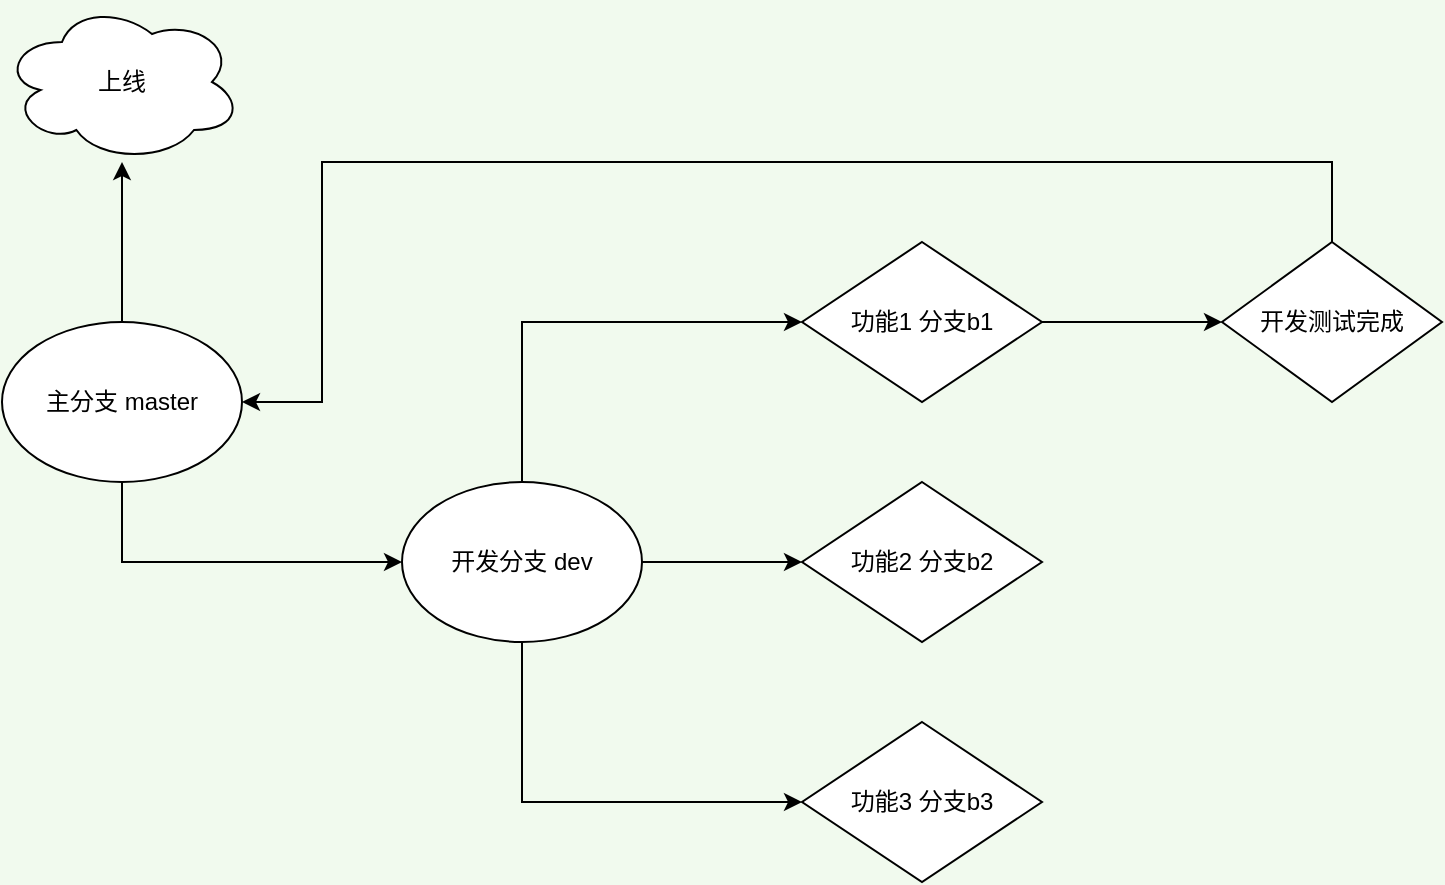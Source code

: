 <mxfile version="20.0.4" type="github">
  <diagram id="oFQ-JHp76jdHn1Qx9h-n" name="第 1 页">
    <mxGraphModel dx="1422" dy="762" grid="1" gridSize="10" guides="1" tooltips="1" connect="1" arrows="1" fold="1" page="1" pageScale="1" pageWidth="1169" pageHeight="827" background="#F1FAEE" math="0" shadow="0">
      <root>
        <mxCell id="0" />
        <mxCell id="1" parent="0" />
        <mxCell id="0_v1SrCNL-J_Jo2aVob1-1" value="主分支 master" style="ellipse;whiteSpace=wrap;html=1;" vertex="1" parent="1">
          <mxGeometry x="120" y="240" width="120" height="80" as="geometry" />
        </mxCell>
        <mxCell id="0_v1SrCNL-J_Jo2aVob1-13" value="" style="edgeStyle=orthogonalEdgeStyle;rounded=0;orthogonalLoop=1;jettySize=auto;html=1;" edge="1" parent="1" source="0_v1SrCNL-J_Jo2aVob1-2" target="0_v1SrCNL-J_Jo2aVob1-12">
          <mxGeometry relative="1" as="geometry" />
        </mxCell>
        <mxCell id="0_v1SrCNL-J_Jo2aVob1-2" value="开发分支 dev" style="ellipse;whiteSpace=wrap;html=1;" vertex="1" parent="1">
          <mxGeometry x="320" y="320" width="120" height="80" as="geometry" />
        </mxCell>
        <mxCell id="0_v1SrCNL-J_Jo2aVob1-15" value="" style="edgeStyle=orthogonalEdgeStyle;rounded=0;orthogonalLoop=1;jettySize=auto;html=1;" edge="1" parent="1" source="0_v1SrCNL-J_Jo2aVob1-5" target="0_v1SrCNL-J_Jo2aVob1-14">
          <mxGeometry relative="1" as="geometry" />
        </mxCell>
        <mxCell id="0_v1SrCNL-J_Jo2aVob1-5" value="功能1 分支b1" style="rhombus;whiteSpace=wrap;html=1;" vertex="1" parent="1">
          <mxGeometry x="520" y="200" width="120" height="80" as="geometry" />
        </mxCell>
        <mxCell id="0_v1SrCNL-J_Jo2aVob1-6" value="功能3 分支b3" style="rhombus;whiteSpace=wrap;html=1;" vertex="1" parent="1">
          <mxGeometry x="520" y="440" width="120" height="80" as="geometry" />
        </mxCell>
        <mxCell id="0_v1SrCNL-J_Jo2aVob1-9" value="" style="endArrow=classic;html=1;rounded=0;exitX=0.5;exitY=1;exitDx=0;exitDy=0;entryX=0;entryY=0.5;entryDx=0;entryDy=0;" edge="1" parent="1" source="0_v1SrCNL-J_Jo2aVob1-1" target="0_v1SrCNL-J_Jo2aVob1-2">
          <mxGeometry width="50" height="50" relative="1" as="geometry">
            <mxPoint x="160" y="400" as="sourcePoint" />
            <mxPoint x="210" y="350" as="targetPoint" />
            <Array as="points">
              <mxPoint x="180" y="360" />
            </Array>
          </mxGeometry>
        </mxCell>
        <mxCell id="0_v1SrCNL-J_Jo2aVob1-10" value="" style="endArrow=classic;html=1;rounded=0;exitX=0.5;exitY=1;exitDx=0;exitDy=0;entryX=0;entryY=0.5;entryDx=0;entryDy=0;" edge="1" parent="1" source="0_v1SrCNL-J_Jo2aVob1-2" target="0_v1SrCNL-J_Jo2aVob1-6">
          <mxGeometry width="50" height="50" relative="1" as="geometry">
            <mxPoint x="380" y="470" as="sourcePoint" />
            <mxPoint x="430" y="420" as="targetPoint" />
            <Array as="points">
              <mxPoint x="380" y="480" />
            </Array>
          </mxGeometry>
        </mxCell>
        <mxCell id="0_v1SrCNL-J_Jo2aVob1-11" value="" style="endArrow=classic;html=1;rounded=0;exitX=0.5;exitY=0;exitDx=0;exitDy=0;entryX=0;entryY=0.5;entryDx=0;entryDy=0;" edge="1" parent="1" source="0_v1SrCNL-J_Jo2aVob1-2" target="0_v1SrCNL-J_Jo2aVob1-5">
          <mxGeometry width="50" height="50" relative="1" as="geometry">
            <mxPoint x="420" y="460" as="sourcePoint" />
            <mxPoint x="470" y="410" as="targetPoint" />
            <Array as="points">
              <mxPoint x="380" y="240" />
            </Array>
          </mxGeometry>
        </mxCell>
        <mxCell id="0_v1SrCNL-J_Jo2aVob1-12" value="功能2 分支b2" style="rhombus;whiteSpace=wrap;html=1;" vertex="1" parent="1">
          <mxGeometry x="520" y="320" width="120" height="80" as="geometry" />
        </mxCell>
        <mxCell id="0_v1SrCNL-J_Jo2aVob1-14" value="开发测试完成" style="rhombus;whiteSpace=wrap;html=1;" vertex="1" parent="1">
          <mxGeometry x="730" y="200" width="110" height="80" as="geometry" />
        </mxCell>
        <mxCell id="0_v1SrCNL-J_Jo2aVob1-18" value="上线" style="ellipse;shape=cloud;whiteSpace=wrap;html=1;" vertex="1" parent="1">
          <mxGeometry x="120" y="80" width="120" height="80" as="geometry" />
        </mxCell>
        <mxCell id="0_v1SrCNL-J_Jo2aVob1-19" value="" style="endArrow=classic;html=1;rounded=0;entryX=1;entryY=0.5;entryDx=0;entryDy=0;exitX=0.5;exitY=0;exitDx=0;exitDy=0;" edge="1" parent="1" source="0_v1SrCNL-J_Jo2aVob1-14" target="0_v1SrCNL-J_Jo2aVob1-1">
          <mxGeometry width="50" height="50" relative="1" as="geometry">
            <mxPoint x="180" y="160" as="sourcePoint" />
            <mxPoint x="810" y="130" as="targetPoint" />
            <Array as="points">
              <mxPoint x="785" y="160" />
              <mxPoint x="280" y="160" />
              <mxPoint x="280" y="280" />
            </Array>
          </mxGeometry>
        </mxCell>
        <mxCell id="0_v1SrCNL-J_Jo2aVob1-22" value="" style="endArrow=classic;html=1;rounded=0;exitX=0.5;exitY=0;exitDx=0;exitDy=0;" edge="1" parent="1" source="0_v1SrCNL-J_Jo2aVob1-1">
          <mxGeometry width="50" height="50" relative="1" as="geometry">
            <mxPoint x="160" y="200" as="sourcePoint" />
            <mxPoint x="180" y="160" as="targetPoint" />
          </mxGeometry>
        </mxCell>
      </root>
    </mxGraphModel>
  </diagram>
</mxfile>
